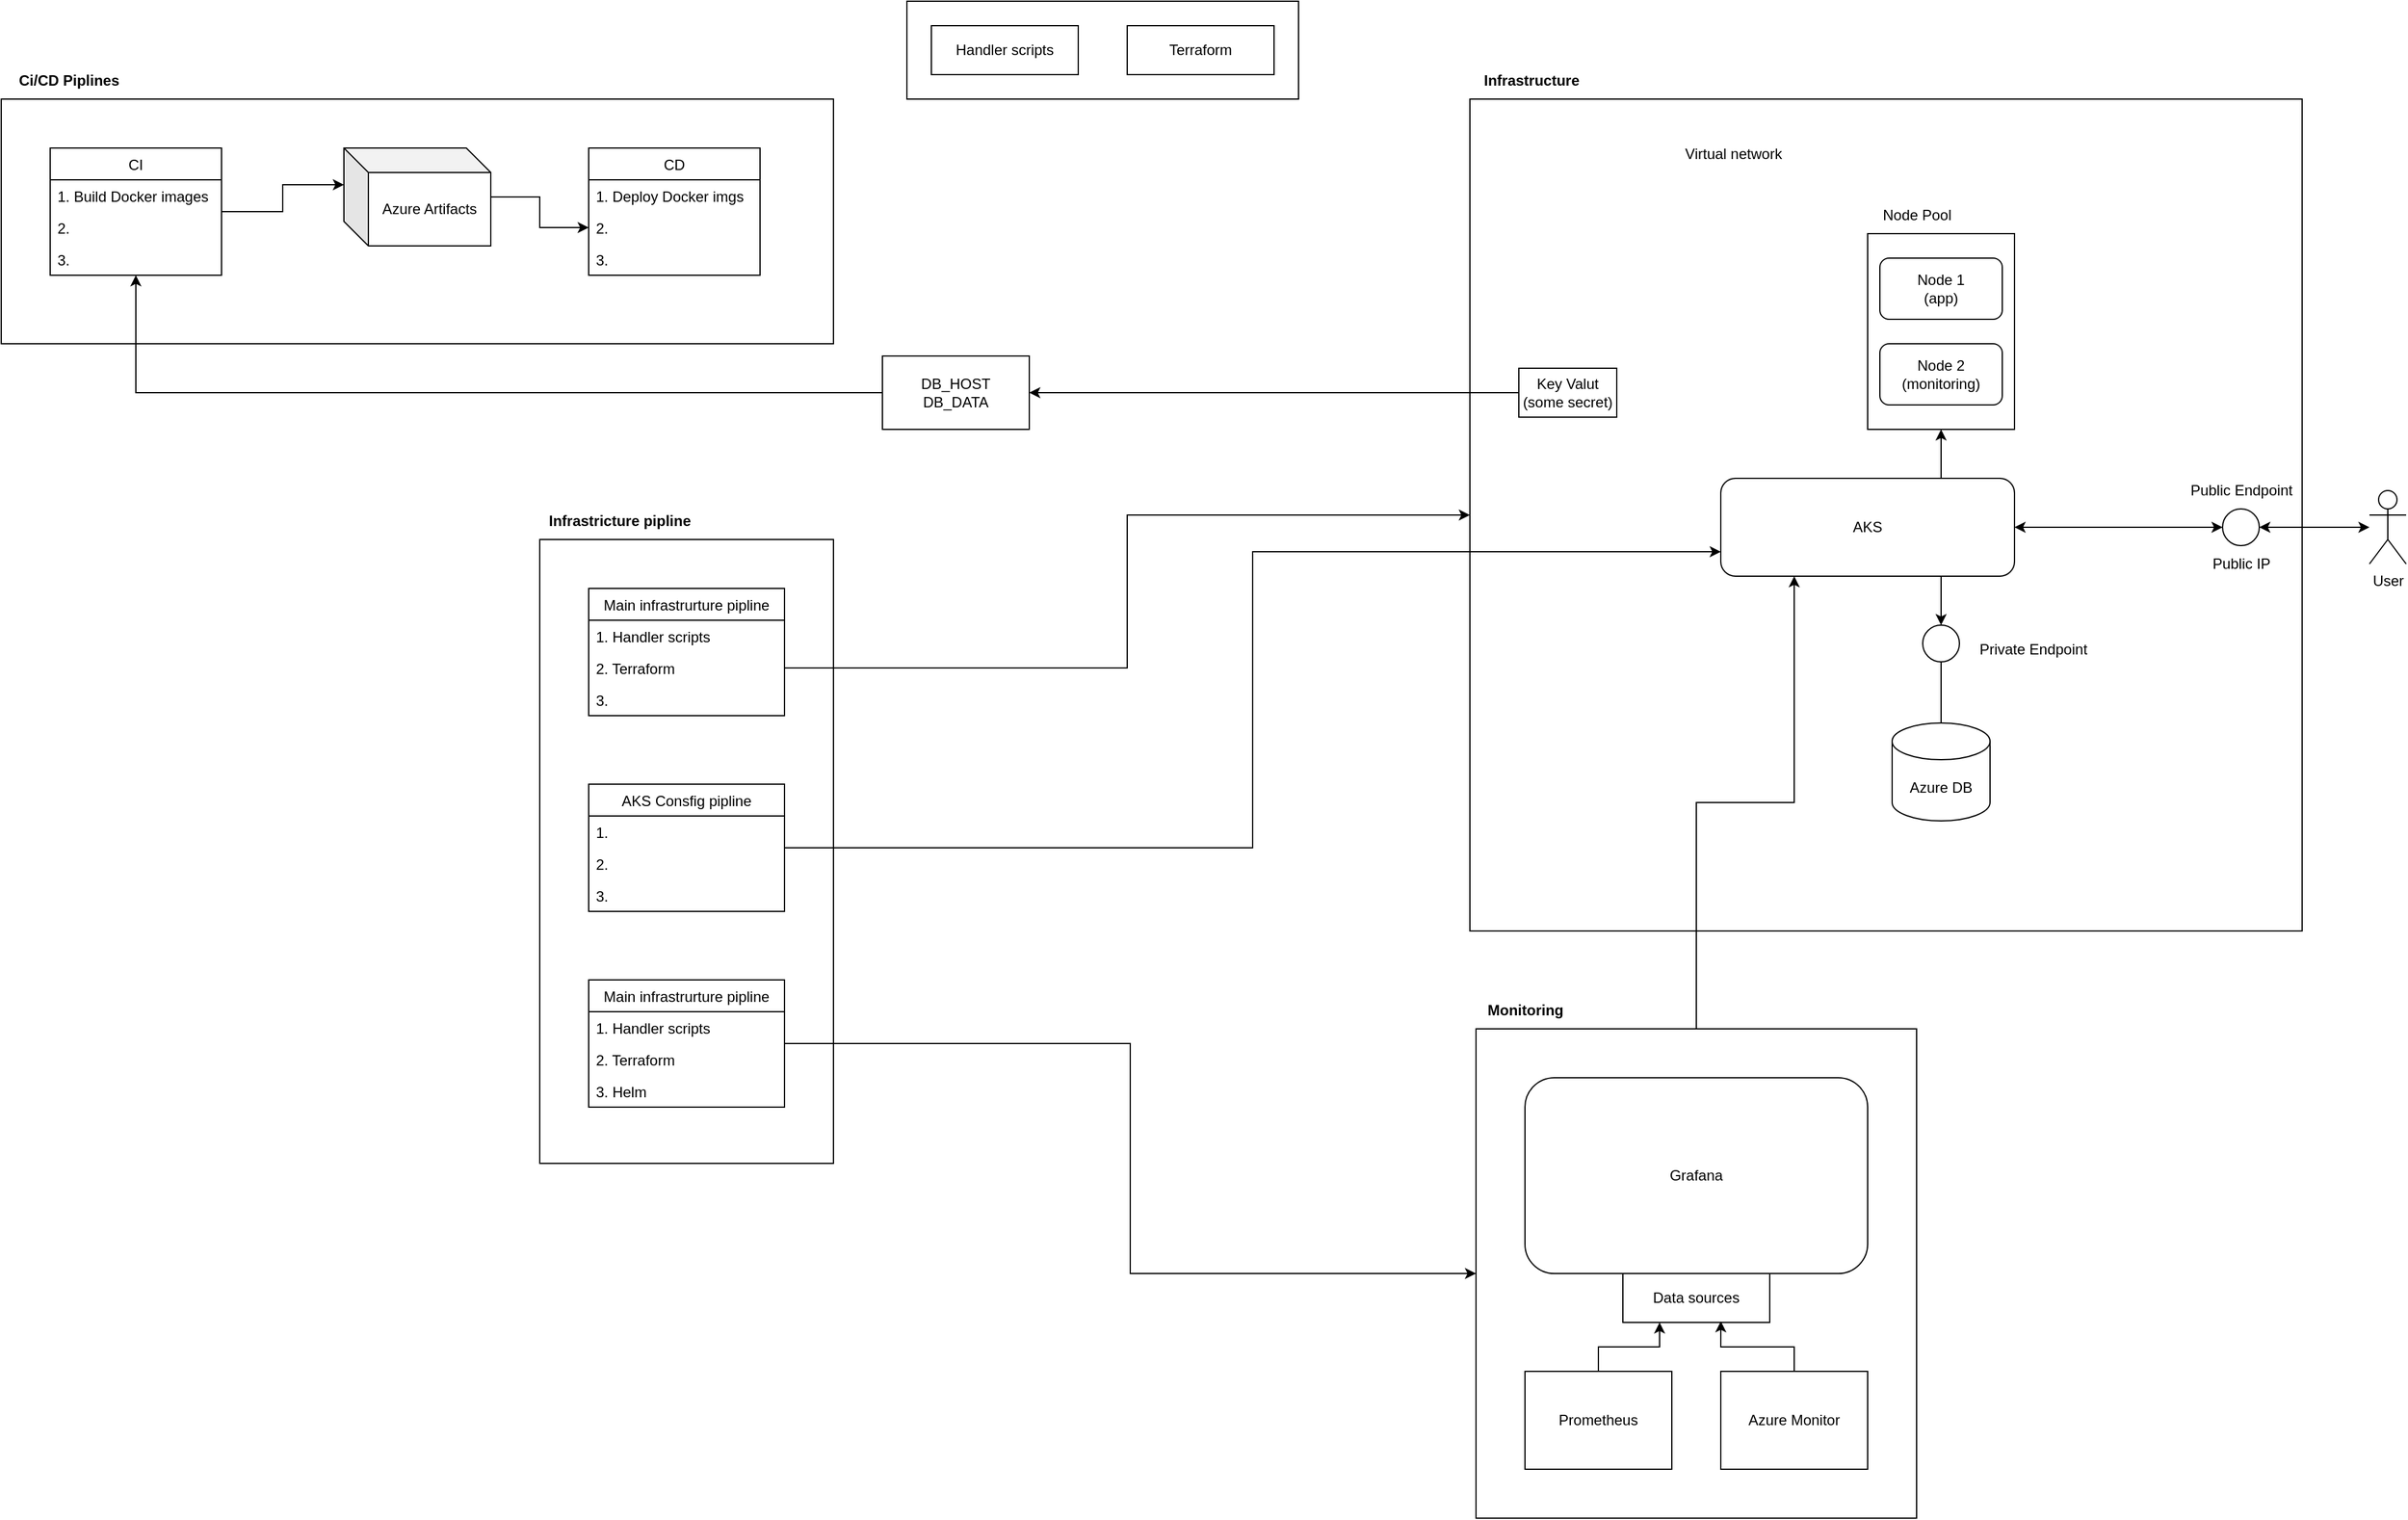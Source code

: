 <mxfile version="20.1.1" type="github">
  <diagram id="HFjBc2EuX7IRYNfVWoKo" name="Page-1">
    <mxGraphModel dx="3206" dy="1276" grid="1" gridSize="10" guides="1" tooltips="1" connect="1" arrows="1" fold="1" page="1" pageScale="1" pageWidth="827" pageHeight="1169" math="0" shadow="0">
      <root>
        <mxCell id="0" />
        <mxCell id="1" parent="0" />
        <mxCell id="VkcwCrN5jr--mFpwR6Hk-37" value="" style="rounded=0;whiteSpace=wrap;html=1;" vertex="1" parent="1">
          <mxGeometry x="805" y="180" width="360" height="570" as="geometry" />
        </mxCell>
        <mxCell id="VkcwCrN5jr--mFpwR6Hk-41" value="" style="rounded=0;whiteSpace=wrap;html=1;" vertex="1" parent="1">
          <mxGeometry x="640" y="120" width="680" height="680" as="geometry" />
        </mxCell>
        <mxCell id="VkcwCrN5jr--mFpwR6Hk-141" style="edgeStyle=orthogonalEdgeStyle;rounded=0;orthogonalLoop=1;jettySize=auto;html=1;entryX=0.25;entryY=1;entryDx=0;entryDy=0;" edge="1" parent="1" source="VkcwCrN5jr--mFpwR6Hk-131" target="VkcwCrN5jr--mFpwR6Hk-20">
          <mxGeometry relative="1" as="geometry" />
        </mxCell>
        <mxCell id="VkcwCrN5jr--mFpwR6Hk-131" value="" style="rounded=0;whiteSpace=wrap;html=1;" vertex="1" parent="1">
          <mxGeometry x="645" y="880" width="360" height="400" as="geometry" />
        </mxCell>
        <mxCell id="VkcwCrN5jr--mFpwR6Hk-109" value="" style="rounded=0;whiteSpace=wrap;html=1;" vertex="1" parent="1">
          <mxGeometry x="-120" y="480" width="240" height="510" as="geometry" />
        </mxCell>
        <mxCell id="VkcwCrN5jr--mFpwR6Hk-108" value="" style="rounded=0;whiteSpace=wrap;html=1;" vertex="1" parent="1">
          <mxGeometry x="180" y="40" width="320" height="80" as="geometry" />
        </mxCell>
        <mxCell id="VkcwCrN5jr--mFpwR6Hk-62" value="" style="rounded=0;whiteSpace=wrap;html=1;" vertex="1" parent="1">
          <mxGeometry x="-560" y="120" width="680" height="200" as="geometry" />
        </mxCell>
        <mxCell id="VkcwCrN5jr--mFpwR6Hk-10" value="User" style="shape=umlActor;verticalLabelPosition=bottom;verticalAlign=top;html=1;outlineConnect=0;" vertex="1" parent="1">
          <mxGeometry x="1375" y="440" width="30" height="60" as="geometry" />
        </mxCell>
        <mxCell id="VkcwCrN5jr--mFpwR6Hk-12" value="" style="ellipse;whiteSpace=wrap;html=1;aspect=fixed;" vertex="1" parent="1">
          <mxGeometry x="1255" y="455" width="30" height="30" as="geometry" />
        </mxCell>
        <mxCell id="VkcwCrN5jr--mFpwR6Hk-13" value="Public Endpoint" style="text;html=1;align=center;verticalAlign=middle;resizable=0;points=[];autosize=1;strokeColor=none;fillColor=none;" vertex="1" parent="1">
          <mxGeometry x="1215" y="425" width="110" height="30" as="geometry" />
        </mxCell>
        <mxCell id="VkcwCrN5jr--mFpwR6Hk-14" value="Public IP" style="text;html=1;align=center;verticalAlign=middle;resizable=0;points=[];autosize=1;strokeColor=none;fillColor=none;" vertex="1" parent="1">
          <mxGeometry x="1235" y="485" width="70" height="30" as="geometry" />
        </mxCell>
        <mxCell id="VkcwCrN5jr--mFpwR6Hk-23" style="edgeStyle=orthogonalEdgeStyle;rounded=0;orthogonalLoop=1;jettySize=auto;html=1;entryX=0.5;entryY=0;entryDx=0;entryDy=0;exitX=0.75;exitY=1;exitDx=0;exitDy=0;" edge="1" parent="1" source="VkcwCrN5jr--mFpwR6Hk-20" target="VkcwCrN5jr--mFpwR6Hk-21">
          <mxGeometry relative="1" as="geometry" />
        </mxCell>
        <mxCell id="VkcwCrN5jr--mFpwR6Hk-32" style="edgeStyle=orthogonalEdgeStyle;rounded=0;orthogonalLoop=1;jettySize=auto;html=1;entryX=0.5;entryY=1;entryDx=0;entryDy=0;exitX=0.75;exitY=0;exitDx=0;exitDy=0;" edge="1" parent="1" source="VkcwCrN5jr--mFpwR6Hk-20" target="VkcwCrN5jr--mFpwR6Hk-26">
          <mxGeometry relative="1" as="geometry" />
        </mxCell>
        <mxCell id="VkcwCrN5jr--mFpwR6Hk-20" value="AKS" style="rounded=1;whiteSpace=wrap;html=1;" vertex="1" parent="1">
          <mxGeometry x="845" y="430" width="240" height="80" as="geometry" />
        </mxCell>
        <mxCell id="VkcwCrN5jr--mFpwR6Hk-21" value="" style="ellipse;whiteSpace=wrap;html=1;aspect=fixed;" vertex="1" parent="1">
          <mxGeometry x="1010" y="550" width="30" height="30" as="geometry" />
        </mxCell>
        <mxCell id="VkcwCrN5jr--mFpwR6Hk-22" value="Private Endpoint" style="text;html=1;align=center;verticalAlign=middle;resizable=0;points=[];autosize=1;strokeColor=none;fillColor=none;" vertex="1" parent="1">
          <mxGeometry x="1045" y="555" width="110" height="30" as="geometry" />
        </mxCell>
        <mxCell id="VkcwCrN5jr--mFpwR6Hk-25" value="" style="endArrow=none;html=1;rounded=0;entryX=0.5;entryY=1;entryDx=0;entryDy=0;exitX=0.5;exitY=0;exitDx=0;exitDy=0;exitPerimeter=0;" edge="1" parent="1" source="VkcwCrN5jr--mFpwR6Hk-64" target="VkcwCrN5jr--mFpwR6Hk-21">
          <mxGeometry width="50" height="50" relative="1" as="geometry">
            <mxPoint x="1025" y="630" as="sourcePoint" />
            <mxPoint x="375" y="510" as="targetPoint" />
          </mxGeometry>
        </mxCell>
        <mxCell id="VkcwCrN5jr--mFpwR6Hk-26" value="" style="rounded=0;whiteSpace=wrap;html=1;" vertex="1" parent="1">
          <mxGeometry x="965" y="230" width="120" height="160" as="geometry" />
        </mxCell>
        <mxCell id="VkcwCrN5jr--mFpwR6Hk-27" value="Node 1&lt;br&gt;(app)" style="rounded=1;whiteSpace=wrap;html=1;" vertex="1" parent="1">
          <mxGeometry x="975" y="250" width="100" height="50" as="geometry" />
        </mxCell>
        <mxCell id="VkcwCrN5jr--mFpwR6Hk-29" value="Node Pool" style="text;html=1;align=center;verticalAlign=middle;resizable=0;points=[];autosize=1;strokeColor=none;fillColor=none;" vertex="1" parent="1">
          <mxGeometry x="965" y="200" width="80" height="30" as="geometry" />
        </mxCell>
        <mxCell id="VkcwCrN5jr--mFpwR6Hk-30" value="Node 2&lt;br&gt;(monitoring)" style="rounded=1;whiteSpace=wrap;html=1;" vertex="1" parent="1">
          <mxGeometry x="975" y="320" width="100" height="50" as="geometry" />
        </mxCell>
        <mxCell id="VkcwCrN5jr--mFpwR6Hk-35" value="" style="endArrow=classic;startArrow=classic;html=1;rounded=0;entryX=0;entryY=0.5;entryDx=0;entryDy=0;exitX=1;exitY=0.5;exitDx=0;exitDy=0;" edge="1" parent="1" source="VkcwCrN5jr--mFpwR6Hk-20" target="VkcwCrN5jr--mFpwR6Hk-12">
          <mxGeometry width="50" height="50" relative="1" as="geometry">
            <mxPoint x="1125" y="515" as="sourcePoint" />
            <mxPoint x="1175" y="465" as="targetPoint" />
          </mxGeometry>
        </mxCell>
        <mxCell id="VkcwCrN5jr--mFpwR6Hk-36" value="" style="endArrow=classic;startArrow=classic;html=1;rounded=0;exitX=1;exitY=0.5;exitDx=0;exitDy=0;" edge="1" parent="1" source="VkcwCrN5jr--mFpwR6Hk-12" target="VkcwCrN5jr--mFpwR6Hk-10">
          <mxGeometry width="50" height="50" relative="1" as="geometry">
            <mxPoint x="425" y="530" as="sourcePoint" />
            <mxPoint x="475" y="480" as="targetPoint" />
          </mxGeometry>
        </mxCell>
        <mxCell id="VkcwCrN5jr--mFpwR6Hk-38" value="Virtual network" style="text;html=1;align=center;verticalAlign=middle;resizable=0;points=[];autosize=1;strokeColor=none;fillColor=none;" vertex="1" parent="1">
          <mxGeometry x="805" y="150" width="100" height="30" as="geometry" />
        </mxCell>
        <mxCell id="VkcwCrN5jr--mFpwR6Hk-118" style="edgeStyle=orthogonalEdgeStyle;rounded=0;orthogonalLoop=1;jettySize=auto;html=1;" edge="1" parent="1" source="VkcwCrN5jr--mFpwR6Hk-40" target="VkcwCrN5jr--mFpwR6Hk-117">
          <mxGeometry relative="1" as="geometry" />
        </mxCell>
        <mxCell id="VkcwCrN5jr--mFpwR6Hk-40" value="Key Valut&lt;br&gt;(some secret)" style="rounded=0;whiteSpace=wrap;html=1;" vertex="1" parent="1">
          <mxGeometry x="680" y="340" width="80" height="40" as="geometry" />
        </mxCell>
        <mxCell id="VkcwCrN5jr--mFpwR6Hk-42" value="&lt;b&gt;Infrastructure&lt;/b&gt;" style="text;html=1;align=center;verticalAlign=middle;resizable=0;points=[];autosize=1;strokeColor=none;fillColor=none;" vertex="1" parent="1">
          <mxGeometry x="640" y="90" width="100" height="30" as="geometry" />
        </mxCell>
        <mxCell id="VkcwCrN5jr--mFpwR6Hk-60" value="&lt;b&gt;Ci/CD Piplines&lt;/b&gt;" style="text;html=1;align=center;verticalAlign=middle;resizable=0;points=[];autosize=1;strokeColor=none;fillColor=none;" vertex="1" parent="1">
          <mxGeometry x="-560" y="90" width="110" height="30" as="geometry" />
        </mxCell>
        <mxCell id="VkcwCrN5jr--mFpwR6Hk-64" value="Azure DB" style="shape=cylinder3;whiteSpace=wrap;html=1;boundedLbl=1;backgroundOutline=1;size=15;" vertex="1" parent="1">
          <mxGeometry x="985" y="630" width="80" height="80" as="geometry" />
        </mxCell>
        <mxCell id="VkcwCrN5jr--mFpwR6Hk-103" style="edgeStyle=orthogonalEdgeStyle;rounded=0;orthogonalLoop=1;jettySize=auto;html=1;entryX=0;entryY=0.5;entryDx=0;entryDy=0;" edge="1" parent="1" source="VkcwCrN5jr--mFpwR6Hk-68" target="VkcwCrN5jr--mFpwR6Hk-100">
          <mxGeometry relative="1" as="geometry" />
        </mxCell>
        <mxCell id="VkcwCrN5jr--mFpwR6Hk-68" value="Azure Artifacts" style="shape=cube;whiteSpace=wrap;html=1;boundedLbl=1;backgroundOutline=1;darkOpacity=0.05;darkOpacity2=0.1;" vertex="1" parent="1">
          <mxGeometry x="-280" y="160" width="120" height="80" as="geometry" />
        </mxCell>
        <mxCell id="VkcwCrN5jr--mFpwR6Hk-104" style="edgeStyle=orthogonalEdgeStyle;rounded=0;orthogonalLoop=1;jettySize=auto;html=1;entryX=0;entryY=0;entryDx=0;entryDy=30;entryPerimeter=0;" edge="1" parent="1" source="VkcwCrN5jr--mFpwR6Hk-94" target="VkcwCrN5jr--mFpwR6Hk-68">
          <mxGeometry relative="1" as="geometry" />
        </mxCell>
        <mxCell id="VkcwCrN5jr--mFpwR6Hk-94" value="CI" style="swimlane;fontStyle=0;childLayout=stackLayout;horizontal=1;startSize=26;fillColor=none;horizontalStack=0;resizeParent=1;resizeParentMax=0;resizeLast=0;collapsible=1;marginBottom=0;" vertex="1" parent="1">
          <mxGeometry x="-520" y="160" width="140" height="104" as="geometry" />
        </mxCell>
        <mxCell id="VkcwCrN5jr--mFpwR6Hk-95" value="1. Build Docker images" style="text;strokeColor=none;fillColor=none;align=left;verticalAlign=top;spacingLeft=4;spacingRight=4;overflow=hidden;rotatable=0;points=[[0,0.5],[1,0.5]];portConstraint=eastwest;" vertex="1" parent="VkcwCrN5jr--mFpwR6Hk-94">
          <mxGeometry y="26" width="140" height="26" as="geometry" />
        </mxCell>
        <mxCell id="VkcwCrN5jr--mFpwR6Hk-96" value="2." style="text;strokeColor=none;fillColor=none;align=left;verticalAlign=top;spacingLeft=4;spacingRight=4;overflow=hidden;rotatable=0;points=[[0,0.5],[1,0.5]];portConstraint=eastwest;" vertex="1" parent="VkcwCrN5jr--mFpwR6Hk-94">
          <mxGeometry y="52" width="140" height="26" as="geometry" />
        </mxCell>
        <mxCell id="VkcwCrN5jr--mFpwR6Hk-97" value="3." style="text;strokeColor=none;fillColor=none;align=left;verticalAlign=top;spacingLeft=4;spacingRight=4;overflow=hidden;rotatable=0;points=[[0,0.5],[1,0.5]];portConstraint=eastwest;" vertex="1" parent="VkcwCrN5jr--mFpwR6Hk-94">
          <mxGeometry y="78" width="140" height="26" as="geometry" />
        </mxCell>
        <mxCell id="VkcwCrN5jr--mFpwR6Hk-98" value="CD" style="swimlane;fontStyle=0;childLayout=stackLayout;horizontal=1;startSize=26;fillColor=none;horizontalStack=0;resizeParent=1;resizeParentMax=0;resizeLast=0;collapsible=1;marginBottom=0;" vertex="1" parent="1">
          <mxGeometry x="-80" y="160" width="140" height="104" as="geometry" />
        </mxCell>
        <mxCell id="VkcwCrN5jr--mFpwR6Hk-99" value="1. Deploy Docker imgs" style="text;strokeColor=none;fillColor=none;align=left;verticalAlign=top;spacingLeft=4;spacingRight=4;overflow=hidden;rotatable=0;points=[[0,0.5],[1,0.5]];portConstraint=eastwest;" vertex="1" parent="VkcwCrN5jr--mFpwR6Hk-98">
          <mxGeometry y="26" width="140" height="26" as="geometry" />
        </mxCell>
        <mxCell id="VkcwCrN5jr--mFpwR6Hk-100" value="2." style="text;strokeColor=none;fillColor=none;align=left;verticalAlign=top;spacingLeft=4;spacingRight=4;overflow=hidden;rotatable=0;points=[[0,0.5],[1,0.5]];portConstraint=eastwest;" vertex="1" parent="VkcwCrN5jr--mFpwR6Hk-98">
          <mxGeometry y="52" width="140" height="26" as="geometry" />
        </mxCell>
        <mxCell id="VkcwCrN5jr--mFpwR6Hk-101" value="3." style="text;strokeColor=none;fillColor=none;align=left;verticalAlign=top;spacingLeft=4;spacingRight=4;overflow=hidden;rotatable=0;points=[[0,0.5],[1,0.5]];portConstraint=eastwest;" vertex="1" parent="VkcwCrN5jr--mFpwR6Hk-98">
          <mxGeometry y="78" width="140" height="26" as="geometry" />
        </mxCell>
        <mxCell id="VkcwCrN5jr--mFpwR6Hk-106" value="Handler scripts" style="rounded=0;whiteSpace=wrap;html=1;" vertex="1" parent="1">
          <mxGeometry x="200" y="60" width="120" height="40" as="geometry" />
        </mxCell>
        <mxCell id="VkcwCrN5jr--mFpwR6Hk-107" value="Terraform" style="rounded=0;whiteSpace=wrap;html=1;" vertex="1" parent="1">
          <mxGeometry x="360" y="60" width="120" height="40" as="geometry" />
        </mxCell>
        <mxCell id="VkcwCrN5jr--mFpwR6Hk-110" value="&lt;b&gt;Infrastricture pipline&lt;/b&gt;" style="text;html=1;align=center;verticalAlign=middle;resizable=0;points=[];autosize=1;strokeColor=none;fillColor=none;" vertex="1" parent="1">
          <mxGeometry x="-125" y="450" width="140" height="30" as="geometry" />
        </mxCell>
        <mxCell id="VkcwCrN5jr--mFpwR6Hk-112" value="Main infrastrurture pipline" style="swimlane;fontStyle=0;childLayout=stackLayout;horizontal=1;startSize=26;fillColor=none;horizontalStack=0;resizeParent=1;resizeParentMax=0;resizeLast=0;collapsible=1;marginBottom=0;" vertex="1" parent="1">
          <mxGeometry x="-80" y="520" width="160" height="104" as="geometry" />
        </mxCell>
        <mxCell id="VkcwCrN5jr--mFpwR6Hk-113" value="1. Handler scripts" style="text;strokeColor=none;fillColor=none;align=left;verticalAlign=top;spacingLeft=4;spacingRight=4;overflow=hidden;rotatable=0;points=[[0,0.5],[1,0.5]];portConstraint=eastwest;" vertex="1" parent="VkcwCrN5jr--mFpwR6Hk-112">
          <mxGeometry y="26" width="160" height="26" as="geometry" />
        </mxCell>
        <mxCell id="VkcwCrN5jr--mFpwR6Hk-114" value="2. Terraform" style="text;strokeColor=none;fillColor=none;align=left;verticalAlign=top;spacingLeft=4;spacingRight=4;overflow=hidden;rotatable=0;points=[[0,0.5],[1,0.5]];portConstraint=eastwest;" vertex="1" parent="VkcwCrN5jr--mFpwR6Hk-112">
          <mxGeometry y="52" width="160" height="26" as="geometry" />
        </mxCell>
        <mxCell id="VkcwCrN5jr--mFpwR6Hk-115" value="3." style="text;strokeColor=none;fillColor=none;align=left;verticalAlign=top;spacingLeft=4;spacingRight=4;overflow=hidden;rotatable=0;points=[[0,0.5],[1,0.5]];portConstraint=eastwest;" vertex="1" parent="VkcwCrN5jr--mFpwR6Hk-112">
          <mxGeometry y="78" width="160" height="26" as="geometry" />
        </mxCell>
        <mxCell id="VkcwCrN5jr--mFpwR6Hk-119" style="edgeStyle=orthogonalEdgeStyle;rounded=0;orthogonalLoop=1;jettySize=auto;html=1;" edge="1" parent="1" source="VkcwCrN5jr--mFpwR6Hk-117" target="VkcwCrN5jr--mFpwR6Hk-94">
          <mxGeometry relative="1" as="geometry">
            <mxPoint x="-440" y="360" as="targetPoint" />
          </mxGeometry>
        </mxCell>
        <mxCell id="VkcwCrN5jr--mFpwR6Hk-117" value="DB_HOST&lt;br&gt;DB_DATA" style="rounded=0;whiteSpace=wrap;html=1;" vertex="1" parent="1">
          <mxGeometry x="160" y="330" width="120" height="60" as="geometry" />
        </mxCell>
        <mxCell id="VkcwCrN5jr--mFpwR6Hk-129" style="edgeStyle=orthogonalEdgeStyle;rounded=0;orthogonalLoop=1;jettySize=auto;html=1;entryX=0;entryY=0.75;entryDx=0;entryDy=0;" edge="1" parent="1" source="VkcwCrN5jr--mFpwR6Hk-120" target="VkcwCrN5jr--mFpwR6Hk-20">
          <mxGeometry relative="1" as="geometry" />
        </mxCell>
        <mxCell id="VkcwCrN5jr--mFpwR6Hk-120" value="AKS Consfig pipline" style="swimlane;fontStyle=0;childLayout=stackLayout;horizontal=1;startSize=26;fillColor=none;horizontalStack=0;resizeParent=1;resizeParentMax=0;resizeLast=0;collapsible=1;marginBottom=0;" vertex="1" parent="1">
          <mxGeometry x="-80" y="680" width="160" height="104" as="geometry" />
        </mxCell>
        <mxCell id="VkcwCrN5jr--mFpwR6Hk-121" value="1. " style="text;strokeColor=none;fillColor=none;align=left;verticalAlign=top;spacingLeft=4;spacingRight=4;overflow=hidden;rotatable=0;points=[[0,0.5],[1,0.5]];portConstraint=eastwest;" vertex="1" parent="VkcwCrN5jr--mFpwR6Hk-120">
          <mxGeometry y="26" width="160" height="26" as="geometry" />
        </mxCell>
        <mxCell id="VkcwCrN5jr--mFpwR6Hk-122" value="2. " style="text;strokeColor=none;fillColor=none;align=left;verticalAlign=top;spacingLeft=4;spacingRight=4;overflow=hidden;rotatable=0;points=[[0,0.5],[1,0.5]];portConstraint=eastwest;" vertex="1" parent="VkcwCrN5jr--mFpwR6Hk-120">
          <mxGeometry y="52" width="160" height="26" as="geometry" />
        </mxCell>
        <mxCell id="VkcwCrN5jr--mFpwR6Hk-123" value="3." style="text;strokeColor=none;fillColor=none;align=left;verticalAlign=top;spacingLeft=4;spacingRight=4;overflow=hidden;rotatable=0;points=[[0,0.5],[1,0.5]];portConstraint=eastwest;" vertex="1" parent="VkcwCrN5jr--mFpwR6Hk-120">
          <mxGeometry y="78" width="160" height="26" as="geometry" />
        </mxCell>
        <mxCell id="VkcwCrN5jr--mFpwR6Hk-130" style="edgeStyle=orthogonalEdgeStyle;rounded=0;orthogonalLoop=1;jettySize=auto;html=1;" edge="1" parent="1" source="VkcwCrN5jr--mFpwR6Hk-124" target="VkcwCrN5jr--mFpwR6Hk-131">
          <mxGeometry relative="1" as="geometry">
            <mxPoint x="380" y="892" as="targetPoint" />
          </mxGeometry>
        </mxCell>
        <mxCell id="VkcwCrN5jr--mFpwR6Hk-124" value="Main infrastrurture pipline" style="swimlane;fontStyle=0;childLayout=stackLayout;horizontal=1;startSize=26;fillColor=none;horizontalStack=0;resizeParent=1;resizeParentMax=0;resizeLast=0;collapsible=1;marginBottom=0;" vertex="1" parent="1">
          <mxGeometry x="-80" y="840" width="160" height="104" as="geometry" />
        </mxCell>
        <mxCell id="VkcwCrN5jr--mFpwR6Hk-125" value="1. Handler scripts" style="text;strokeColor=none;fillColor=none;align=left;verticalAlign=top;spacingLeft=4;spacingRight=4;overflow=hidden;rotatable=0;points=[[0,0.5],[1,0.5]];portConstraint=eastwest;" vertex="1" parent="VkcwCrN5jr--mFpwR6Hk-124">
          <mxGeometry y="26" width="160" height="26" as="geometry" />
        </mxCell>
        <mxCell id="VkcwCrN5jr--mFpwR6Hk-126" value="2. Terraform" style="text;strokeColor=none;fillColor=none;align=left;verticalAlign=top;spacingLeft=4;spacingRight=4;overflow=hidden;rotatable=0;points=[[0,0.5],[1,0.5]];portConstraint=eastwest;" vertex="1" parent="VkcwCrN5jr--mFpwR6Hk-124">
          <mxGeometry y="52" width="160" height="26" as="geometry" />
        </mxCell>
        <mxCell id="VkcwCrN5jr--mFpwR6Hk-127" value="3. Helm" style="text;strokeColor=none;fillColor=none;align=left;verticalAlign=top;spacingLeft=4;spacingRight=4;overflow=hidden;rotatable=0;points=[[0,0.5],[1,0.5]];portConstraint=eastwest;" vertex="1" parent="VkcwCrN5jr--mFpwR6Hk-124">
          <mxGeometry y="78" width="160" height="26" as="geometry" />
        </mxCell>
        <mxCell id="VkcwCrN5jr--mFpwR6Hk-128" style="edgeStyle=orthogonalEdgeStyle;rounded=0;orthogonalLoop=1;jettySize=auto;html=1;entryX=0;entryY=0.5;entryDx=0;entryDy=0;" edge="1" parent="1" source="VkcwCrN5jr--mFpwR6Hk-114" target="VkcwCrN5jr--mFpwR6Hk-41">
          <mxGeometry relative="1" as="geometry" />
        </mxCell>
        <mxCell id="VkcwCrN5jr--mFpwR6Hk-133" value="Grafana" style="rounded=1;whiteSpace=wrap;html=1;" vertex="1" parent="1">
          <mxGeometry x="685" y="920" width="280" height="160" as="geometry" />
        </mxCell>
        <mxCell id="VkcwCrN5jr--mFpwR6Hk-134" value="Data sources" style="rounded=0;whiteSpace=wrap;html=1;" vertex="1" parent="1">
          <mxGeometry x="765" y="1080" width="120" height="40" as="geometry" />
        </mxCell>
        <mxCell id="VkcwCrN5jr--mFpwR6Hk-137" style="edgeStyle=orthogonalEdgeStyle;rounded=0;orthogonalLoop=1;jettySize=auto;html=1;entryX=0.25;entryY=1;entryDx=0;entryDy=0;" edge="1" parent="1" source="VkcwCrN5jr--mFpwR6Hk-135" target="VkcwCrN5jr--mFpwR6Hk-134">
          <mxGeometry relative="1" as="geometry" />
        </mxCell>
        <mxCell id="VkcwCrN5jr--mFpwR6Hk-135" value="Prometheus" style="rounded=0;whiteSpace=wrap;html=1;" vertex="1" parent="1">
          <mxGeometry x="685" y="1160" width="120" height="80" as="geometry" />
        </mxCell>
        <mxCell id="VkcwCrN5jr--mFpwR6Hk-138" style="edgeStyle=orthogonalEdgeStyle;rounded=0;orthogonalLoop=1;jettySize=auto;html=1;entryX=0.667;entryY=0.975;entryDx=0;entryDy=0;entryPerimeter=0;" edge="1" parent="1" source="VkcwCrN5jr--mFpwR6Hk-136" target="VkcwCrN5jr--mFpwR6Hk-134">
          <mxGeometry relative="1" as="geometry" />
        </mxCell>
        <mxCell id="VkcwCrN5jr--mFpwR6Hk-136" value="Azure Monitor" style="whiteSpace=wrap;html=1;" vertex="1" parent="1">
          <mxGeometry x="845" y="1160" width="120" height="80" as="geometry" />
        </mxCell>
        <mxCell id="VkcwCrN5jr--mFpwR6Hk-139" value="&lt;b&gt;Monitoring&lt;/b&gt;" style="text;html=1;align=center;verticalAlign=middle;resizable=0;points=[];autosize=1;strokeColor=none;fillColor=none;" vertex="1" parent="1">
          <mxGeometry x="640" y="850" width="90" height="30" as="geometry" />
        </mxCell>
      </root>
    </mxGraphModel>
  </diagram>
</mxfile>
